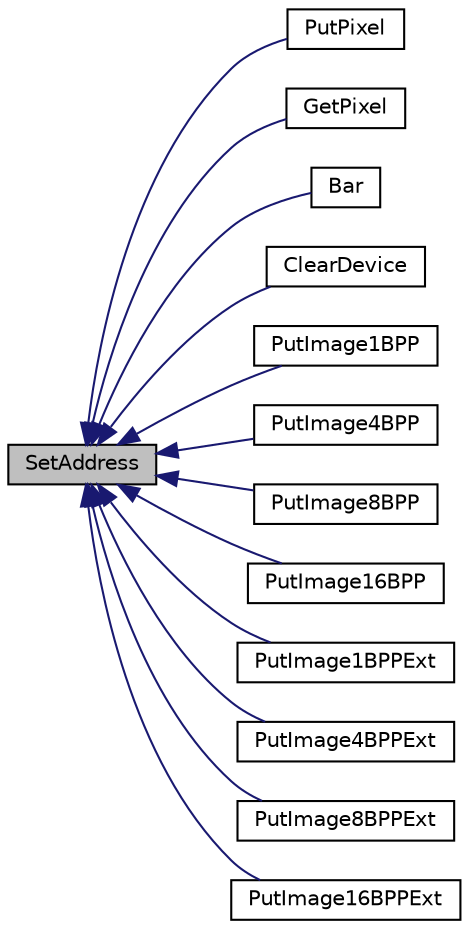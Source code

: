 digraph "SetAddress"
{
  edge [fontname="Helvetica",fontsize="10",labelfontname="Helvetica",labelfontsize="10"];
  node [fontname="Helvetica",fontsize="10",shape=record];
  rankdir="LR";
  Node1 [label="SetAddress",height=0.2,width=0.4,color="black", fillcolor="grey75", style="filled", fontcolor="black"];
  Node1 -> Node2 [dir="back",color="midnightblue",fontsize="10",style="solid",fontname="Helvetica"];
  Node2 [label="PutPixel",height=0.2,width=0.4,color="black", fillcolor="white", style="filled",URL="$_h_x8347_8c.html#a6cfa4c1d70b95212032ceea31f84406b"];
  Node1 -> Node3 [dir="back",color="midnightblue",fontsize="10",style="solid",fontname="Helvetica"];
  Node3 [label="GetPixel",height=0.2,width=0.4,color="black", fillcolor="white", style="filled",URL="$_h_x8347_8c.html#a185610c056fa52b47bb4d0ee89e0fa74"];
  Node1 -> Node4 [dir="back",color="midnightblue",fontsize="10",style="solid",fontname="Helvetica"];
  Node4 [label="Bar",height=0.2,width=0.4,color="black", fillcolor="white", style="filled",URL="$_h_x8347_8c.html#a1127c70a0c39d3340abc25a4bd159c90"];
  Node1 -> Node5 [dir="back",color="midnightblue",fontsize="10",style="solid",fontname="Helvetica"];
  Node5 [label="ClearDevice",height=0.2,width=0.4,color="black", fillcolor="white", style="filled",URL="$_h_x8347_8c.html#ad3bd4e6feedcc976607bec82ac8368c2"];
  Node1 -> Node6 [dir="back",color="midnightblue",fontsize="10",style="solid",fontname="Helvetica"];
  Node6 [label="PutImage1BPP",height=0.2,width=0.4,color="black", fillcolor="white", style="filled",URL="$_h_x8347_8c.html#a1717b4c69ac3827f414a7d0486a7e655"];
  Node1 -> Node7 [dir="back",color="midnightblue",fontsize="10",style="solid",fontname="Helvetica"];
  Node7 [label="PutImage4BPP",height=0.2,width=0.4,color="black", fillcolor="white", style="filled",URL="$_h_x8347_8c.html#a099026458e3911ba6beb08545ddcdfa9"];
  Node1 -> Node8 [dir="back",color="midnightblue",fontsize="10",style="solid",fontname="Helvetica"];
  Node8 [label="PutImage8BPP",height=0.2,width=0.4,color="black", fillcolor="white", style="filled",URL="$_h_x8347_8c.html#a1715a28b2e6e02f0baf179dec184f0c8"];
  Node1 -> Node9 [dir="back",color="midnightblue",fontsize="10",style="solid",fontname="Helvetica"];
  Node9 [label="PutImage16BPP",height=0.2,width=0.4,color="black", fillcolor="white", style="filled",URL="$_h_x8347_8c.html#abb8751f0f584034aef054a06b2bba5f7"];
  Node1 -> Node10 [dir="back",color="midnightblue",fontsize="10",style="solid",fontname="Helvetica"];
  Node10 [label="PutImage1BPPExt",height=0.2,width=0.4,color="black", fillcolor="white", style="filled",URL="$_h_x8347_8c.html#a242fda49b42dd671038ccaf9d205826e"];
  Node1 -> Node11 [dir="back",color="midnightblue",fontsize="10",style="solid",fontname="Helvetica"];
  Node11 [label="PutImage4BPPExt",height=0.2,width=0.4,color="black", fillcolor="white", style="filled",URL="$_h_x8347_8c.html#a0bc5cf9314b94cbf35785835990cbad2"];
  Node1 -> Node12 [dir="back",color="midnightblue",fontsize="10",style="solid",fontname="Helvetica"];
  Node12 [label="PutImage8BPPExt",height=0.2,width=0.4,color="black", fillcolor="white", style="filled",URL="$_h_x8347_8c.html#ae117fa53fe06fd586a1c51111fe206ff"];
  Node1 -> Node13 [dir="back",color="midnightblue",fontsize="10",style="solid",fontname="Helvetica"];
  Node13 [label="PutImage16BPPExt",height=0.2,width=0.4,color="black", fillcolor="white", style="filled",URL="$_h_x8347_8c.html#a9de6ce1bc7e46bbee388df540fdc5235"];
}
